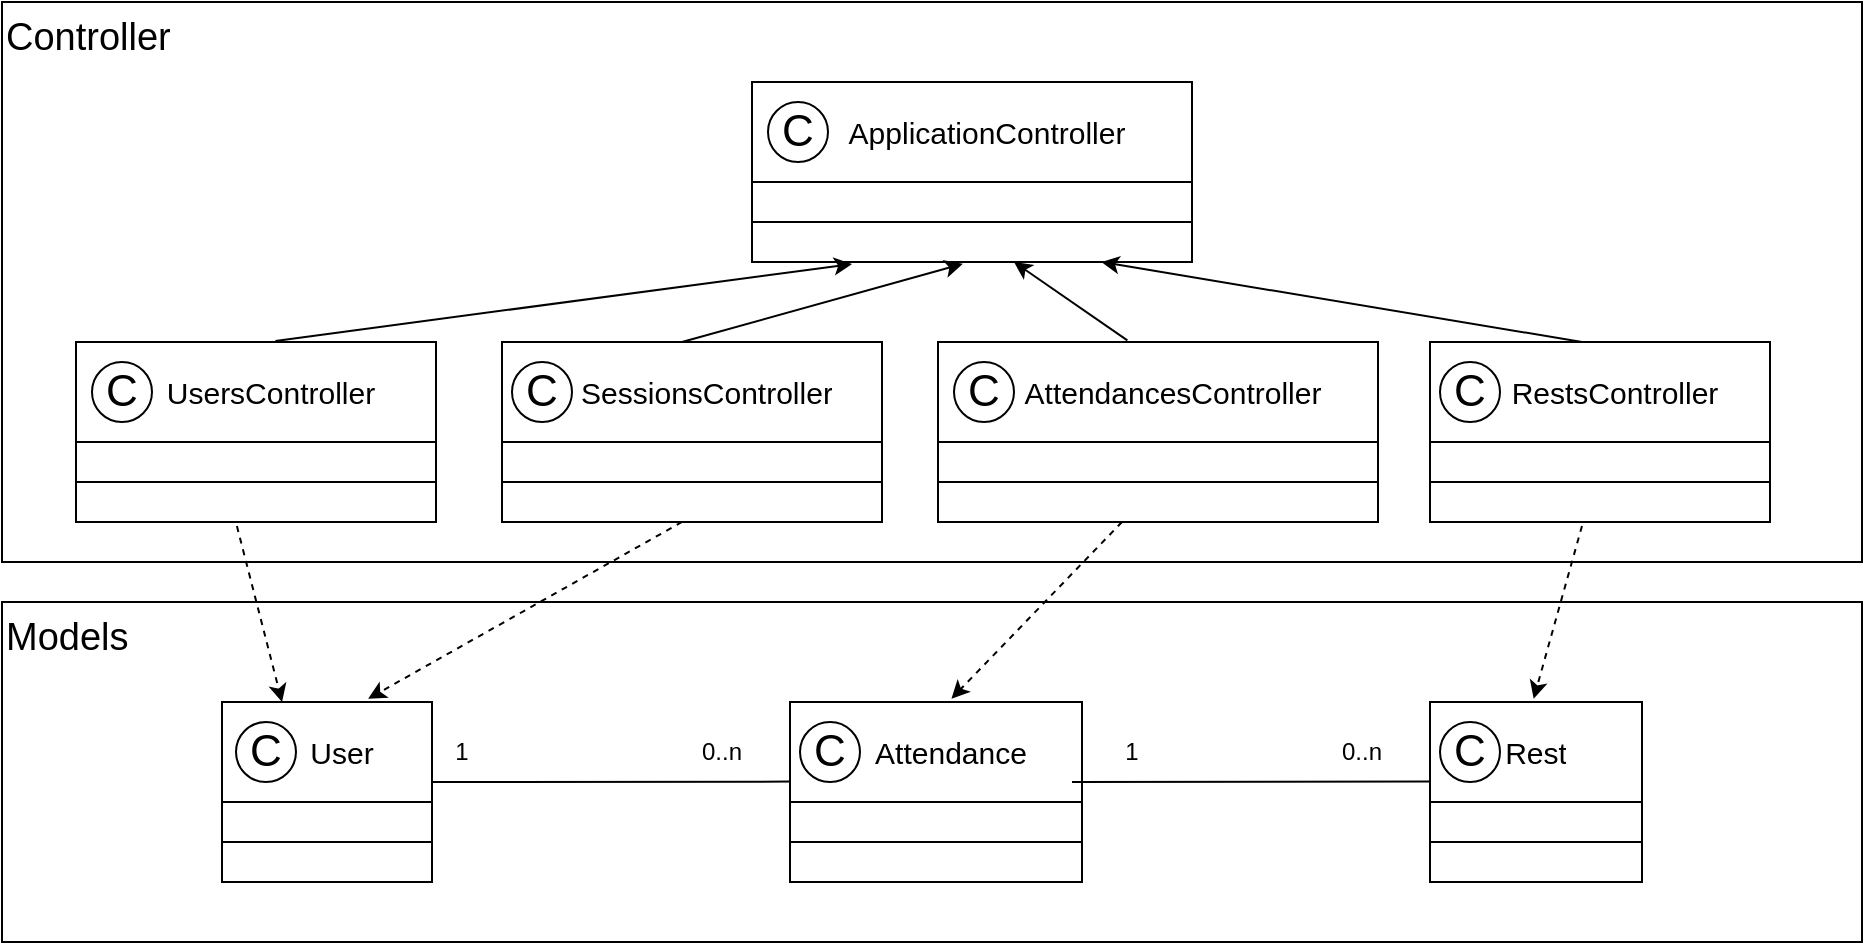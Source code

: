 <mxfile version="28.1.2">
  <diagram name="ページ1" id="R2JjqRzub-qG9FKg8T6q">
    <mxGraphModel dx="1357" dy="873" grid="1" gridSize="10" guides="1" tooltips="1" connect="1" arrows="1" fold="1" page="1" pageScale="1" pageWidth="827" pageHeight="1169" math="0" shadow="0">
      <root>
        <mxCell id="0" />
        <mxCell id="1" parent="0" />
        <mxCell id="P_p7sKXOOQL_kKfrtuSk-108" value="&lt;span style=&quot;font-size: 19px;&quot;&gt;Models&lt;/span&gt;" style="html=1;whiteSpace=wrap;align=left;verticalAlign=top;" vertex="1" parent="1">
          <mxGeometry x="20" y="330" width="930" height="170" as="geometry" />
        </mxCell>
        <mxCell id="P_p7sKXOOQL_kKfrtuSk-89" value="&lt;font style=&quot;font-size: 19px;&quot;&gt;Controller&lt;/font&gt;" style="html=1;whiteSpace=wrap;align=left;verticalAlign=top;" vertex="1" parent="1">
          <mxGeometry x="20" y="30" width="930" height="280" as="geometry" />
        </mxCell>
        <mxCell id="P_p7sKXOOQL_kKfrtuSk-25" value="" style="shape=table;startSize=0;container=1;collapsible=0;childLayout=tableLayout;" vertex="1" parent="1">
          <mxGeometry x="488" y="200" width="220" height="90.0" as="geometry" />
        </mxCell>
        <mxCell id="P_p7sKXOOQL_kKfrtuSk-26" value="" style="shape=tableRow;horizontal=0;startSize=0;swimlaneHead=0;swimlaneBody=0;strokeColor=inherit;top=0;left=0;bottom=0;right=0;collapsible=0;dropTarget=0;fillColor=none;points=[[0,0.5],[1,0.5]];portConstraint=eastwest;" vertex="1" parent="P_p7sKXOOQL_kKfrtuSk-25">
          <mxGeometry width="220" height="50" as="geometry" />
        </mxCell>
        <mxCell id="P_p7sKXOOQL_kKfrtuSk-27" value="&lt;span style=&quot;font-size: 15px; text-align: left;&quot;&gt;　AttendancesController&lt;/span&gt;" style="shape=partialRectangle;html=1;whiteSpace=wrap;connectable=0;strokeColor=inherit;overflow=hidden;fillColor=none;top=0;left=0;bottom=0;right=0;pointerEvents=1;" vertex="1" parent="P_p7sKXOOQL_kKfrtuSk-26">
          <mxGeometry width="220" height="50" as="geometry">
            <mxRectangle width="220" height="50" as="alternateBounds" />
          </mxGeometry>
        </mxCell>
        <mxCell id="P_p7sKXOOQL_kKfrtuSk-28" value="" style="shape=tableRow;horizontal=0;startSize=0;swimlaneHead=0;swimlaneBody=0;strokeColor=inherit;top=0;left=0;bottom=0;right=0;collapsible=0;dropTarget=0;fillColor=none;points=[[0,0.5],[1,0.5]];portConstraint=eastwest;fontSize=6;" vertex="1" parent="P_p7sKXOOQL_kKfrtuSk-25">
          <mxGeometry y="50" width="220" height="20" as="geometry" />
        </mxCell>
        <mxCell id="P_p7sKXOOQL_kKfrtuSk-29" value="" style="shape=partialRectangle;html=1;whiteSpace=wrap;connectable=0;strokeColor=inherit;overflow=hidden;fillColor=none;top=0;left=0;bottom=0;right=0;pointerEvents=1;" vertex="1" parent="P_p7sKXOOQL_kKfrtuSk-28">
          <mxGeometry width="220" height="20" as="geometry">
            <mxRectangle width="220" height="20" as="alternateBounds" />
          </mxGeometry>
        </mxCell>
        <mxCell id="P_p7sKXOOQL_kKfrtuSk-30" value="" style="shape=tableRow;horizontal=0;startSize=0;swimlaneHead=0;swimlaneBody=0;strokeColor=inherit;top=0;left=0;bottom=0;right=0;collapsible=0;dropTarget=0;fillColor=none;points=[[0,0.5],[1,0.5]];portConstraint=eastwest;" vertex="1" parent="P_p7sKXOOQL_kKfrtuSk-25">
          <mxGeometry y="70" width="220" height="20" as="geometry" />
        </mxCell>
        <mxCell id="P_p7sKXOOQL_kKfrtuSk-31" value="" style="shape=partialRectangle;html=1;whiteSpace=wrap;connectable=0;strokeColor=inherit;overflow=hidden;fillColor=none;top=0;left=0;bottom=0;right=0;pointerEvents=1;fontSize=6;spacing=2;" vertex="1" parent="P_p7sKXOOQL_kKfrtuSk-30">
          <mxGeometry width="220" height="20" as="geometry">
            <mxRectangle width="220" height="20" as="alternateBounds" />
          </mxGeometry>
        </mxCell>
        <mxCell id="P_p7sKXOOQL_kKfrtuSk-32" value="&lt;font style=&quot;font-size: 22px;&quot;&gt;C&lt;/font&gt;" style="ellipse;whiteSpace=wrap;html=1;aspect=fixed;" vertex="1" parent="1">
          <mxGeometry x="496" y="210" width="30" height="30" as="geometry" />
        </mxCell>
        <mxCell id="P_p7sKXOOQL_kKfrtuSk-33" value="" style="group" vertex="1" connectable="0" parent="1">
          <mxGeometry x="395" y="70" width="220" height="90.0" as="geometry" />
        </mxCell>
        <mxCell id="P_p7sKXOOQL_kKfrtuSk-16" value="" style="shape=table;startSize=0;container=1;collapsible=0;childLayout=tableLayout;" vertex="1" parent="P_p7sKXOOQL_kKfrtuSk-33">
          <mxGeometry width="220" height="90.0" as="geometry" />
        </mxCell>
        <mxCell id="P_p7sKXOOQL_kKfrtuSk-17" value="" style="shape=tableRow;horizontal=0;startSize=0;swimlaneHead=0;swimlaneBody=0;strokeColor=inherit;top=0;left=0;bottom=0;right=0;collapsible=0;dropTarget=0;fillColor=none;points=[[0,0.5],[1,0.5]];portConstraint=eastwest;" vertex="1" parent="P_p7sKXOOQL_kKfrtuSk-16">
          <mxGeometry width="220" height="50" as="geometry" />
        </mxCell>
        <mxCell id="P_p7sKXOOQL_kKfrtuSk-18" value="&lt;span style=&quot;font-size: 15px; text-align: left;&quot;&gt;　ApplicationController&lt;/span&gt;" style="shape=partialRectangle;html=1;whiteSpace=wrap;connectable=0;strokeColor=inherit;overflow=hidden;fillColor=none;top=0;left=0;bottom=0;right=0;pointerEvents=1;" vertex="1" parent="P_p7sKXOOQL_kKfrtuSk-17">
          <mxGeometry width="220" height="50" as="geometry">
            <mxRectangle width="220" height="50" as="alternateBounds" />
          </mxGeometry>
        </mxCell>
        <mxCell id="P_p7sKXOOQL_kKfrtuSk-19" value="" style="shape=tableRow;horizontal=0;startSize=0;swimlaneHead=0;swimlaneBody=0;strokeColor=inherit;top=0;left=0;bottom=0;right=0;collapsible=0;dropTarget=0;fillColor=none;points=[[0,0.5],[1,0.5]];portConstraint=eastwest;fontSize=6;" vertex="1" parent="P_p7sKXOOQL_kKfrtuSk-16">
          <mxGeometry y="50" width="220" height="20" as="geometry" />
        </mxCell>
        <mxCell id="P_p7sKXOOQL_kKfrtuSk-20" value="" style="shape=partialRectangle;html=1;whiteSpace=wrap;connectable=0;strokeColor=inherit;overflow=hidden;fillColor=none;top=0;left=0;bottom=0;right=0;pointerEvents=1;" vertex="1" parent="P_p7sKXOOQL_kKfrtuSk-19">
          <mxGeometry width="220" height="20" as="geometry">
            <mxRectangle width="220" height="20" as="alternateBounds" />
          </mxGeometry>
        </mxCell>
        <mxCell id="P_p7sKXOOQL_kKfrtuSk-21" value="" style="shape=tableRow;horizontal=0;startSize=0;swimlaneHead=0;swimlaneBody=0;strokeColor=inherit;top=0;left=0;bottom=0;right=0;collapsible=0;dropTarget=0;fillColor=none;points=[[0,0.5],[1,0.5]];portConstraint=eastwest;" vertex="1" parent="P_p7sKXOOQL_kKfrtuSk-16">
          <mxGeometry y="70" width="220" height="20" as="geometry" />
        </mxCell>
        <mxCell id="P_p7sKXOOQL_kKfrtuSk-22" value="" style="shape=partialRectangle;html=1;whiteSpace=wrap;connectable=0;strokeColor=inherit;overflow=hidden;fillColor=none;top=0;left=0;bottom=0;right=0;pointerEvents=1;fontSize=6;spacing=2;" vertex="1" parent="P_p7sKXOOQL_kKfrtuSk-21">
          <mxGeometry width="220" height="20" as="geometry">
            <mxRectangle width="220" height="20" as="alternateBounds" />
          </mxGeometry>
        </mxCell>
        <mxCell id="P_p7sKXOOQL_kKfrtuSk-2" value="&lt;font style=&quot;font-size: 22px;&quot;&gt;C&lt;/font&gt;" style="ellipse;whiteSpace=wrap;html=1;aspect=fixed;" vertex="1" parent="P_p7sKXOOQL_kKfrtuSk-33">
          <mxGeometry x="8" y="10" width="30" height="30" as="geometry" />
        </mxCell>
        <mxCell id="P_p7sKXOOQL_kKfrtuSk-34" value="" style="shape=table;startSize=0;container=1;collapsible=0;childLayout=tableLayout;" vertex="1" parent="1">
          <mxGeometry x="270" y="200" width="190" height="90" as="geometry" />
        </mxCell>
        <mxCell id="P_p7sKXOOQL_kKfrtuSk-35" value="" style="shape=tableRow;horizontal=0;startSize=0;swimlaneHead=0;swimlaneBody=0;strokeColor=inherit;top=0;left=0;bottom=0;right=0;collapsible=0;dropTarget=0;fillColor=none;points=[[0,0.5],[1,0.5]];portConstraint=eastwest;" vertex="1" parent="P_p7sKXOOQL_kKfrtuSk-34">
          <mxGeometry width="190" height="50" as="geometry" />
        </mxCell>
        <mxCell id="P_p7sKXOOQL_kKfrtuSk-36" value="&lt;span style=&quot;font-size: 15px; text-align: left;&quot;&gt;　SessionsController&lt;/span&gt;" style="shape=partialRectangle;html=1;whiteSpace=wrap;connectable=0;strokeColor=inherit;overflow=hidden;fillColor=none;top=0;left=0;bottom=0;right=0;pointerEvents=1;" vertex="1" parent="P_p7sKXOOQL_kKfrtuSk-35">
          <mxGeometry width="190" height="50" as="geometry">
            <mxRectangle width="190" height="50" as="alternateBounds" />
          </mxGeometry>
        </mxCell>
        <mxCell id="P_p7sKXOOQL_kKfrtuSk-37" value="" style="shape=tableRow;horizontal=0;startSize=0;swimlaneHead=0;swimlaneBody=0;strokeColor=inherit;top=0;left=0;bottom=0;right=0;collapsible=0;dropTarget=0;fillColor=none;points=[[0,0.5],[1,0.5]];portConstraint=eastwest;fontSize=6;" vertex="1" parent="P_p7sKXOOQL_kKfrtuSk-34">
          <mxGeometry y="50" width="190" height="20" as="geometry" />
        </mxCell>
        <mxCell id="P_p7sKXOOQL_kKfrtuSk-38" value="" style="shape=partialRectangle;html=1;whiteSpace=wrap;connectable=0;strokeColor=inherit;overflow=hidden;fillColor=none;top=0;left=0;bottom=0;right=0;pointerEvents=1;" vertex="1" parent="P_p7sKXOOQL_kKfrtuSk-37">
          <mxGeometry width="190" height="20" as="geometry">
            <mxRectangle width="190" height="20" as="alternateBounds" />
          </mxGeometry>
        </mxCell>
        <mxCell id="P_p7sKXOOQL_kKfrtuSk-39" value="" style="shape=tableRow;horizontal=0;startSize=0;swimlaneHead=0;swimlaneBody=0;strokeColor=inherit;top=0;left=0;bottom=0;right=0;collapsible=0;dropTarget=0;fillColor=none;points=[[0,0.5],[1,0.5]];portConstraint=eastwest;" vertex="1" parent="P_p7sKXOOQL_kKfrtuSk-34">
          <mxGeometry y="70" width="190" height="20" as="geometry" />
        </mxCell>
        <mxCell id="P_p7sKXOOQL_kKfrtuSk-40" value="" style="shape=partialRectangle;html=1;whiteSpace=wrap;connectable=0;strokeColor=inherit;overflow=hidden;fillColor=none;top=0;left=0;bottom=0;right=0;pointerEvents=1;fontSize=6;spacing=2;" vertex="1" parent="P_p7sKXOOQL_kKfrtuSk-39">
          <mxGeometry width="190" height="20" as="geometry">
            <mxRectangle width="190" height="20" as="alternateBounds" />
          </mxGeometry>
        </mxCell>
        <mxCell id="P_p7sKXOOQL_kKfrtuSk-41" value="&lt;font style=&quot;font-size: 22px;&quot;&gt;C&lt;/font&gt;" style="ellipse;whiteSpace=wrap;html=1;aspect=fixed;" vertex="1" parent="1">
          <mxGeometry x="275" y="210" width="30" height="30" as="geometry" />
        </mxCell>
        <mxCell id="P_p7sKXOOQL_kKfrtuSk-42" value="" style="shape=table;startSize=0;container=1;collapsible=0;childLayout=tableLayout;" vertex="1" parent="1">
          <mxGeometry x="57" y="200" width="180" height="90.0" as="geometry" />
        </mxCell>
        <mxCell id="P_p7sKXOOQL_kKfrtuSk-43" value="" style="shape=tableRow;horizontal=0;startSize=0;swimlaneHead=0;swimlaneBody=0;strokeColor=inherit;top=0;left=0;bottom=0;right=0;collapsible=0;dropTarget=0;fillColor=none;points=[[0,0.5],[1,0.5]];portConstraint=eastwest;" vertex="1" parent="P_p7sKXOOQL_kKfrtuSk-42">
          <mxGeometry width="180" height="50" as="geometry" />
        </mxCell>
        <mxCell id="P_p7sKXOOQL_kKfrtuSk-44" value="&lt;span style=&quot;font-size: 15px; text-align: left;&quot;&gt;　UsersController&lt;/span&gt;" style="shape=partialRectangle;html=1;whiteSpace=wrap;connectable=0;strokeColor=inherit;overflow=hidden;fillColor=none;top=0;left=0;bottom=0;right=0;pointerEvents=1;" vertex="1" parent="P_p7sKXOOQL_kKfrtuSk-43">
          <mxGeometry width="180" height="50" as="geometry">
            <mxRectangle width="180" height="50" as="alternateBounds" />
          </mxGeometry>
        </mxCell>
        <mxCell id="P_p7sKXOOQL_kKfrtuSk-45" value="" style="shape=tableRow;horizontal=0;startSize=0;swimlaneHead=0;swimlaneBody=0;strokeColor=inherit;top=0;left=0;bottom=0;right=0;collapsible=0;dropTarget=0;fillColor=none;points=[[0,0.5],[1,0.5]];portConstraint=eastwest;fontSize=6;" vertex="1" parent="P_p7sKXOOQL_kKfrtuSk-42">
          <mxGeometry y="50" width="180" height="20" as="geometry" />
        </mxCell>
        <mxCell id="P_p7sKXOOQL_kKfrtuSk-46" value="" style="shape=partialRectangle;html=1;whiteSpace=wrap;connectable=0;strokeColor=inherit;overflow=hidden;fillColor=none;top=0;left=0;bottom=0;right=0;pointerEvents=1;" vertex="1" parent="P_p7sKXOOQL_kKfrtuSk-45">
          <mxGeometry width="180" height="20" as="geometry">
            <mxRectangle width="180" height="20" as="alternateBounds" />
          </mxGeometry>
        </mxCell>
        <mxCell id="P_p7sKXOOQL_kKfrtuSk-47" value="" style="shape=tableRow;horizontal=0;startSize=0;swimlaneHead=0;swimlaneBody=0;strokeColor=inherit;top=0;left=0;bottom=0;right=0;collapsible=0;dropTarget=0;fillColor=none;points=[[0,0.5],[1,0.5]];portConstraint=eastwest;" vertex="1" parent="P_p7sKXOOQL_kKfrtuSk-42">
          <mxGeometry y="70" width="180" height="20" as="geometry" />
        </mxCell>
        <mxCell id="P_p7sKXOOQL_kKfrtuSk-48" value="" style="shape=partialRectangle;html=1;whiteSpace=wrap;connectable=0;strokeColor=inherit;overflow=hidden;fillColor=none;top=0;left=0;bottom=0;right=0;pointerEvents=1;fontSize=6;spacing=2;" vertex="1" parent="P_p7sKXOOQL_kKfrtuSk-47">
          <mxGeometry width="180" height="20" as="geometry">
            <mxRectangle width="180" height="20" as="alternateBounds" />
          </mxGeometry>
        </mxCell>
        <mxCell id="P_p7sKXOOQL_kKfrtuSk-49" value="&lt;font style=&quot;font-size: 22px;&quot;&gt;C&lt;/font&gt;" style="ellipse;whiteSpace=wrap;html=1;aspect=fixed;" vertex="1" parent="1">
          <mxGeometry x="65" y="210" width="30" height="30" as="geometry" />
        </mxCell>
        <mxCell id="P_p7sKXOOQL_kKfrtuSk-50" value="" style="shape=table;startSize=0;container=1;collapsible=0;childLayout=tableLayout;" vertex="1" parent="1">
          <mxGeometry x="734" y="200" width="170" height="90.0" as="geometry" />
        </mxCell>
        <mxCell id="P_p7sKXOOQL_kKfrtuSk-51" value="" style="shape=tableRow;horizontal=0;startSize=0;swimlaneHead=0;swimlaneBody=0;strokeColor=inherit;top=0;left=0;bottom=0;right=0;collapsible=0;dropTarget=0;fillColor=none;points=[[0,0.5],[1,0.5]];portConstraint=eastwest;" vertex="1" parent="P_p7sKXOOQL_kKfrtuSk-50">
          <mxGeometry width="170" height="50" as="geometry" />
        </mxCell>
        <mxCell id="P_p7sKXOOQL_kKfrtuSk-52" value="&lt;span style=&quot;font-size: 15px; text-align: left;&quot;&gt;　RestsController&lt;/span&gt;" style="shape=partialRectangle;html=1;whiteSpace=wrap;connectable=0;strokeColor=inherit;overflow=hidden;fillColor=none;top=0;left=0;bottom=0;right=0;pointerEvents=1;" vertex="1" parent="P_p7sKXOOQL_kKfrtuSk-51">
          <mxGeometry width="170" height="50" as="geometry">
            <mxRectangle width="170" height="50" as="alternateBounds" />
          </mxGeometry>
        </mxCell>
        <mxCell id="P_p7sKXOOQL_kKfrtuSk-53" value="" style="shape=tableRow;horizontal=0;startSize=0;swimlaneHead=0;swimlaneBody=0;strokeColor=inherit;top=0;left=0;bottom=0;right=0;collapsible=0;dropTarget=0;fillColor=none;points=[[0,0.5],[1,0.5]];portConstraint=eastwest;fontSize=6;" vertex="1" parent="P_p7sKXOOQL_kKfrtuSk-50">
          <mxGeometry y="50" width="170" height="20" as="geometry" />
        </mxCell>
        <mxCell id="P_p7sKXOOQL_kKfrtuSk-54" value="" style="shape=partialRectangle;html=1;whiteSpace=wrap;connectable=0;strokeColor=inherit;overflow=hidden;fillColor=none;top=0;left=0;bottom=0;right=0;pointerEvents=1;" vertex="1" parent="P_p7sKXOOQL_kKfrtuSk-53">
          <mxGeometry width="170" height="20" as="geometry">
            <mxRectangle width="170" height="20" as="alternateBounds" />
          </mxGeometry>
        </mxCell>
        <mxCell id="P_p7sKXOOQL_kKfrtuSk-55" value="" style="shape=tableRow;horizontal=0;startSize=0;swimlaneHead=0;swimlaneBody=0;strokeColor=inherit;top=0;left=0;bottom=0;right=0;collapsible=0;dropTarget=0;fillColor=none;points=[[0,0.5],[1,0.5]];portConstraint=eastwest;" vertex="1" parent="P_p7sKXOOQL_kKfrtuSk-50">
          <mxGeometry y="70" width="170" height="20" as="geometry" />
        </mxCell>
        <mxCell id="P_p7sKXOOQL_kKfrtuSk-56" value="" style="shape=partialRectangle;html=1;whiteSpace=wrap;connectable=0;strokeColor=inherit;overflow=hidden;fillColor=none;top=0;left=0;bottom=0;right=0;pointerEvents=1;fontSize=6;spacing=2;" vertex="1" parent="P_p7sKXOOQL_kKfrtuSk-55">
          <mxGeometry width="170" height="20" as="geometry">
            <mxRectangle width="170" height="20" as="alternateBounds" />
          </mxGeometry>
        </mxCell>
        <mxCell id="P_p7sKXOOQL_kKfrtuSk-57" value="&lt;font style=&quot;font-size: 22px;&quot;&gt;C&lt;/font&gt;" style="ellipse;whiteSpace=wrap;html=1;aspect=fixed;" vertex="1" parent="1">
          <mxGeometry x="739" y="210" width="30" height="30" as="geometry" />
        </mxCell>
        <mxCell id="P_p7sKXOOQL_kKfrtuSk-61" value="" style="endArrow=classic;html=1;rounded=0;entryX=0.479;entryY=1.046;entryDx=0;entryDy=0;entryPerimeter=0;" edge="1" parent="1" target="P_p7sKXOOQL_kKfrtuSk-21">
          <mxGeometry width="50" height="50" relative="1" as="geometry">
            <mxPoint x="360" y="200" as="sourcePoint" />
            <mxPoint x="410" y="150" as="targetPoint" />
          </mxGeometry>
        </mxCell>
        <mxCell id="P_p7sKXOOQL_kKfrtuSk-62" value="" style="endArrow=classic;html=1;rounded=0;entryX=0.479;entryY=1.046;entryDx=0;entryDy=0;entryPerimeter=0;exitX=0.554;exitY=-0.011;exitDx=0;exitDy=0;exitPerimeter=0;" edge="1" parent="1" source="P_p7sKXOOQL_kKfrtuSk-43">
          <mxGeometry width="50" height="50" relative="1" as="geometry">
            <mxPoint x="305" y="200" as="sourcePoint" />
            <mxPoint x="445" y="161" as="targetPoint" />
          </mxGeometry>
        </mxCell>
        <mxCell id="P_p7sKXOOQL_kKfrtuSk-63" value="" style="endArrow=classic;html=1;rounded=0;entryX=0.479;entryY=1.046;entryDx=0;entryDy=0;entryPerimeter=0;exitX=0.494;exitY=0.004;exitDx=0;exitDy=0;exitPerimeter=0;" edge="1" parent="1">
          <mxGeometry width="50" height="50" relative="1" as="geometry">
            <mxPoint x="582.68" y="199.2" as="sourcePoint" />
            <mxPoint x="526" y="160" as="targetPoint" />
          </mxGeometry>
        </mxCell>
        <mxCell id="P_p7sKXOOQL_kKfrtuSk-64" value="" style="endArrow=classic;html=1;rounded=0;entryX=0.479;entryY=1.046;entryDx=0;entryDy=0;entryPerimeter=0;exitX=0.447;exitY=0;exitDx=0;exitDy=0;exitPerimeter=0;" edge="1" parent="1" source="P_p7sKXOOQL_kKfrtuSk-51">
          <mxGeometry width="50" height="50" relative="1" as="geometry">
            <mxPoint x="626.34" y="199.2" as="sourcePoint" />
            <mxPoint x="569.66" y="160" as="targetPoint" />
          </mxGeometry>
        </mxCell>
        <mxCell id="P_p7sKXOOQL_kKfrtuSk-65" value="" style="shape=table;startSize=0;container=1;collapsible=0;childLayout=tableLayout;" vertex="1" parent="1">
          <mxGeometry x="130" y="380" width="105.0" height="90" as="geometry" />
        </mxCell>
        <mxCell id="P_p7sKXOOQL_kKfrtuSk-66" value="" style="shape=tableRow;horizontal=0;startSize=0;swimlaneHead=0;swimlaneBody=0;strokeColor=inherit;top=0;left=0;bottom=0;right=0;collapsible=0;dropTarget=0;fillColor=none;points=[[0,0.5],[1,0.5]];portConstraint=eastwest;" vertex="1" parent="P_p7sKXOOQL_kKfrtuSk-65">
          <mxGeometry width="105.0" height="50" as="geometry" />
        </mxCell>
        <mxCell id="P_p7sKXOOQL_kKfrtuSk-67" value="&lt;span style=&quot;font-size: 15px; text-align: left;&quot;&gt;　User&lt;/span&gt;" style="shape=partialRectangle;html=1;whiteSpace=wrap;connectable=0;strokeColor=inherit;overflow=hidden;fillColor=none;top=0;left=0;bottom=0;right=0;pointerEvents=1;" vertex="1" parent="P_p7sKXOOQL_kKfrtuSk-66">
          <mxGeometry width="105" height="50" as="geometry">
            <mxRectangle width="105" height="50" as="alternateBounds" />
          </mxGeometry>
        </mxCell>
        <mxCell id="P_p7sKXOOQL_kKfrtuSk-68" value="" style="shape=tableRow;horizontal=0;startSize=0;swimlaneHead=0;swimlaneBody=0;strokeColor=inherit;top=0;left=0;bottom=0;right=0;collapsible=0;dropTarget=0;fillColor=none;points=[[0,0.5],[1,0.5]];portConstraint=eastwest;fontSize=6;" vertex="1" parent="P_p7sKXOOQL_kKfrtuSk-65">
          <mxGeometry y="50" width="105.0" height="20" as="geometry" />
        </mxCell>
        <mxCell id="P_p7sKXOOQL_kKfrtuSk-69" value="" style="shape=partialRectangle;html=1;whiteSpace=wrap;connectable=0;strokeColor=inherit;overflow=hidden;fillColor=none;top=0;left=0;bottom=0;right=0;pointerEvents=1;" vertex="1" parent="P_p7sKXOOQL_kKfrtuSk-68">
          <mxGeometry width="105" height="20" as="geometry">
            <mxRectangle width="105" height="20" as="alternateBounds" />
          </mxGeometry>
        </mxCell>
        <mxCell id="P_p7sKXOOQL_kKfrtuSk-70" value="" style="shape=tableRow;horizontal=0;startSize=0;swimlaneHead=0;swimlaneBody=0;strokeColor=inherit;top=0;left=0;bottom=0;right=0;collapsible=0;dropTarget=0;fillColor=none;points=[[0,0.5],[1,0.5]];portConstraint=eastwest;" vertex="1" parent="P_p7sKXOOQL_kKfrtuSk-65">
          <mxGeometry y="70" width="105.0" height="20" as="geometry" />
        </mxCell>
        <mxCell id="P_p7sKXOOQL_kKfrtuSk-71" value="" style="shape=partialRectangle;html=1;whiteSpace=wrap;connectable=0;strokeColor=inherit;overflow=hidden;fillColor=none;top=0;left=0;bottom=0;right=0;pointerEvents=1;fontSize=6;spacing=2;" vertex="1" parent="P_p7sKXOOQL_kKfrtuSk-70">
          <mxGeometry width="105" height="20" as="geometry">
            <mxRectangle width="105" height="20" as="alternateBounds" />
          </mxGeometry>
        </mxCell>
        <mxCell id="P_p7sKXOOQL_kKfrtuSk-72" value="&lt;font style=&quot;font-size: 22px;&quot;&gt;C&lt;/font&gt;" style="ellipse;whiteSpace=wrap;html=1;aspect=fixed;" vertex="1" parent="1">
          <mxGeometry x="137" y="390" width="30" height="30" as="geometry" />
        </mxCell>
        <mxCell id="P_p7sKXOOQL_kKfrtuSk-73" value="" style="shape=table;startSize=0;container=1;collapsible=0;childLayout=tableLayout;" vertex="1" parent="1">
          <mxGeometry x="414" y="380" width="146.0" height="90" as="geometry" />
        </mxCell>
        <mxCell id="P_p7sKXOOQL_kKfrtuSk-74" value="" style="shape=tableRow;horizontal=0;startSize=0;swimlaneHead=0;swimlaneBody=0;strokeColor=inherit;top=0;left=0;bottom=0;right=0;collapsible=0;dropTarget=0;fillColor=none;points=[[0,0.5],[1,0.5]];portConstraint=eastwest;" vertex="1" parent="P_p7sKXOOQL_kKfrtuSk-73">
          <mxGeometry width="146.0" height="50" as="geometry" />
        </mxCell>
        <mxCell id="P_p7sKXOOQL_kKfrtuSk-75" value="&lt;span style=&quot;font-size: 15px; text-align: left;&quot;&gt;　Attendance&lt;/span&gt;" style="shape=partialRectangle;html=1;whiteSpace=wrap;connectable=0;strokeColor=inherit;overflow=hidden;fillColor=none;top=0;left=0;bottom=0;right=0;pointerEvents=1;" vertex="1" parent="P_p7sKXOOQL_kKfrtuSk-74">
          <mxGeometry width="146" height="50" as="geometry">
            <mxRectangle width="146" height="50" as="alternateBounds" />
          </mxGeometry>
        </mxCell>
        <mxCell id="P_p7sKXOOQL_kKfrtuSk-76" value="" style="shape=tableRow;horizontal=0;startSize=0;swimlaneHead=0;swimlaneBody=0;strokeColor=inherit;top=0;left=0;bottom=0;right=0;collapsible=0;dropTarget=0;fillColor=none;points=[[0,0.5],[1,0.5]];portConstraint=eastwest;fontSize=6;" vertex="1" parent="P_p7sKXOOQL_kKfrtuSk-73">
          <mxGeometry y="50" width="146.0" height="20" as="geometry" />
        </mxCell>
        <mxCell id="P_p7sKXOOQL_kKfrtuSk-77" value="" style="shape=partialRectangle;html=1;whiteSpace=wrap;connectable=0;strokeColor=inherit;overflow=hidden;fillColor=none;top=0;left=0;bottom=0;right=0;pointerEvents=1;" vertex="1" parent="P_p7sKXOOQL_kKfrtuSk-76">
          <mxGeometry width="146" height="20" as="geometry">
            <mxRectangle width="146" height="20" as="alternateBounds" />
          </mxGeometry>
        </mxCell>
        <mxCell id="P_p7sKXOOQL_kKfrtuSk-78" value="" style="shape=tableRow;horizontal=0;startSize=0;swimlaneHead=0;swimlaneBody=0;strokeColor=inherit;top=0;left=0;bottom=0;right=0;collapsible=0;dropTarget=0;fillColor=none;points=[[0,0.5],[1,0.5]];portConstraint=eastwest;" vertex="1" parent="P_p7sKXOOQL_kKfrtuSk-73">
          <mxGeometry y="70" width="146.0" height="20" as="geometry" />
        </mxCell>
        <mxCell id="P_p7sKXOOQL_kKfrtuSk-79" value="" style="shape=partialRectangle;html=1;whiteSpace=wrap;connectable=0;strokeColor=inherit;overflow=hidden;fillColor=none;top=0;left=0;bottom=0;right=0;pointerEvents=1;fontSize=6;spacing=2;" vertex="1" parent="P_p7sKXOOQL_kKfrtuSk-78">
          <mxGeometry width="146" height="20" as="geometry">
            <mxRectangle width="146" height="20" as="alternateBounds" />
          </mxGeometry>
        </mxCell>
        <mxCell id="P_p7sKXOOQL_kKfrtuSk-80" value="&lt;font style=&quot;font-size: 22px;&quot;&gt;C&lt;/font&gt;" style="ellipse;whiteSpace=wrap;html=1;aspect=fixed;" vertex="1" parent="1">
          <mxGeometry x="419" y="390" width="30" height="30" as="geometry" />
        </mxCell>
        <mxCell id="P_p7sKXOOQL_kKfrtuSk-81" value="" style="endArrow=classic;html=1;rounded=0;dashed=1;exitX=0.447;exitY=1.102;exitDx=0;exitDy=0;exitPerimeter=0;entryX=0.286;entryY=0;entryDx=0;entryDy=0;entryPerimeter=0;" edge="1" parent="1" source="P_p7sKXOOQL_kKfrtuSk-47" target="P_p7sKXOOQL_kKfrtuSk-66">
          <mxGeometry width="50" height="50" relative="1" as="geometry">
            <mxPoint x="140" y="400" as="sourcePoint" />
            <mxPoint x="190" y="350" as="targetPoint" />
          </mxGeometry>
        </mxCell>
        <mxCell id="P_p7sKXOOQL_kKfrtuSk-82" value="" style="endArrow=classic;html=1;rounded=0;dashed=1;exitX=0.447;exitY=1.102;exitDx=0;exitDy=0;exitPerimeter=0;entryX=0.696;entryY=-0.033;entryDx=0;entryDy=0;entryPerimeter=0;" edge="1" parent="1" target="P_p7sKXOOQL_kKfrtuSk-66">
          <mxGeometry width="50" height="50" relative="1" as="geometry">
            <mxPoint x="360" y="290" as="sourcePoint" />
            <mxPoint x="453" y="348" as="targetPoint" />
          </mxGeometry>
        </mxCell>
        <mxCell id="P_p7sKXOOQL_kKfrtuSk-83" value="" style="endArrow=classic;html=1;rounded=0;dashed=1;exitX=0.447;exitY=1.102;exitDx=0;exitDy=0;exitPerimeter=0;entryX=0.553;entryY=-0.033;entryDx=0;entryDy=0;entryPerimeter=0;" edge="1" parent="1" target="P_p7sKXOOQL_kKfrtuSk-74">
          <mxGeometry width="50" height="50" relative="1" as="geometry">
            <mxPoint x="580" y="290" as="sourcePoint" />
            <mxPoint x="673" y="348" as="targetPoint" />
          </mxGeometry>
        </mxCell>
        <mxCell id="P_p7sKXOOQL_kKfrtuSk-84" value="" style="endArrow=classic;html=1;rounded=0;dashed=1;exitX=0.447;exitY=1.102;exitDx=0;exitDy=0;exitPerimeter=0;entryX=0.489;entryY=-0.033;entryDx=0;entryDy=0;entryPerimeter=0;" edge="1" parent="1" target="P_p7sKXOOQL_kKfrtuSk-98">
          <mxGeometry width="50" height="50" relative="1" as="geometry">
            <mxPoint x="810" y="292" as="sourcePoint" />
            <mxPoint x="921" y="350" as="targetPoint" />
          </mxGeometry>
        </mxCell>
        <mxCell id="P_p7sKXOOQL_kKfrtuSk-85" value="" style="endArrow=none;html=1;rounded=0;exitX=1;exitY=0.5;exitDx=0;exitDy=0;entryX=0.001;entryY=0.796;entryDx=0;entryDy=0;entryPerimeter=0;" edge="1" parent="1" target="P_p7sKXOOQL_kKfrtuSk-74">
          <mxGeometry width="50" height="50" relative="1" as="geometry">
            <mxPoint x="235.0" y="420" as="sourcePoint" />
            <mxPoint x="592" y="420" as="targetPoint" />
          </mxGeometry>
        </mxCell>
        <mxCell id="P_p7sKXOOQL_kKfrtuSk-86" value="1" style="text;html=1;align=center;verticalAlign=middle;whiteSpace=wrap;rounded=0;" vertex="1" parent="1">
          <mxGeometry x="220" y="390" width="60" height="30" as="geometry" />
        </mxCell>
        <mxCell id="P_p7sKXOOQL_kKfrtuSk-87" value="0..n" style="text;html=1;align=center;verticalAlign=middle;whiteSpace=wrap;rounded=0;" vertex="1" parent="1">
          <mxGeometry x="350" y="390" width="60" height="30" as="geometry" />
        </mxCell>
        <mxCell id="P_p7sKXOOQL_kKfrtuSk-97" value="" style="shape=table;startSize=0;container=1;collapsible=0;childLayout=tableLayout;" vertex="1" parent="1">
          <mxGeometry x="734.0" y="380" width="106.0" height="90" as="geometry" />
        </mxCell>
        <mxCell id="P_p7sKXOOQL_kKfrtuSk-98" value="" style="shape=tableRow;horizontal=0;startSize=0;swimlaneHead=0;swimlaneBody=0;strokeColor=inherit;top=0;left=0;bottom=0;right=0;collapsible=0;dropTarget=0;fillColor=none;points=[[0,0.5],[1,0.5]];portConstraint=eastwest;" vertex="1" parent="P_p7sKXOOQL_kKfrtuSk-97">
          <mxGeometry width="106.0" height="50" as="geometry" />
        </mxCell>
        <mxCell id="P_p7sKXOOQL_kKfrtuSk-99" value="&lt;div style=&quot;text-align: left;&quot;&gt;&lt;span style=&quot;background-color: transparent; color: light-dark(rgb(0, 0, 0), rgb(255, 255, 255)); font-size: 15px;&quot;&gt;Rest&lt;/span&gt;&lt;/div&gt;" style="shape=partialRectangle;html=1;whiteSpace=wrap;connectable=0;strokeColor=inherit;overflow=hidden;fillColor=none;top=0;left=0;bottom=0;right=0;pointerEvents=1;" vertex="1" parent="P_p7sKXOOQL_kKfrtuSk-98">
          <mxGeometry width="106" height="50" as="geometry">
            <mxRectangle width="106" height="50" as="alternateBounds" />
          </mxGeometry>
        </mxCell>
        <mxCell id="P_p7sKXOOQL_kKfrtuSk-100" value="" style="shape=tableRow;horizontal=0;startSize=0;swimlaneHead=0;swimlaneBody=0;strokeColor=inherit;top=0;left=0;bottom=0;right=0;collapsible=0;dropTarget=0;fillColor=none;points=[[0,0.5],[1,0.5]];portConstraint=eastwest;fontSize=6;" vertex="1" parent="P_p7sKXOOQL_kKfrtuSk-97">
          <mxGeometry y="50" width="106.0" height="20" as="geometry" />
        </mxCell>
        <mxCell id="P_p7sKXOOQL_kKfrtuSk-101" value="" style="shape=partialRectangle;html=1;whiteSpace=wrap;connectable=0;strokeColor=inherit;overflow=hidden;fillColor=none;top=0;left=0;bottom=0;right=0;pointerEvents=1;" vertex="1" parent="P_p7sKXOOQL_kKfrtuSk-100">
          <mxGeometry width="106" height="20" as="geometry">
            <mxRectangle width="106" height="20" as="alternateBounds" />
          </mxGeometry>
        </mxCell>
        <mxCell id="P_p7sKXOOQL_kKfrtuSk-102" value="" style="shape=tableRow;horizontal=0;startSize=0;swimlaneHead=0;swimlaneBody=0;strokeColor=inherit;top=0;left=0;bottom=0;right=0;collapsible=0;dropTarget=0;fillColor=none;points=[[0,0.5],[1,0.5]];portConstraint=eastwest;" vertex="1" parent="P_p7sKXOOQL_kKfrtuSk-97">
          <mxGeometry y="70" width="106.0" height="20" as="geometry" />
        </mxCell>
        <mxCell id="P_p7sKXOOQL_kKfrtuSk-103" value="" style="shape=partialRectangle;html=1;whiteSpace=wrap;connectable=0;strokeColor=inherit;overflow=hidden;fillColor=none;top=0;left=0;bottom=0;right=0;pointerEvents=1;fontSize=6;spacing=2;" vertex="1" parent="P_p7sKXOOQL_kKfrtuSk-102">
          <mxGeometry width="106" height="20" as="geometry">
            <mxRectangle width="106" height="20" as="alternateBounds" />
          </mxGeometry>
        </mxCell>
        <mxCell id="P_p7sKXOOQL_kKfrtuSk-104" value="&lt;font style=&quot;font-size: 22px;&quot;&gt;C&lt;/font&gt;" style="ellipse;whiteSpace=wrap;html=1;aspect=fixed;" vertex="1" parent="1">
          <mxGeometry x="739.0" y="390" width="30" height="30" as="geometry" />
        </mxCell>
        <mxCell id="P_p7sKXOOQL_kKfrtuSk-105" value="" style="endArrow=none;html=1;rounded=0;exitX=1;exitY=0.5;exitDx=0;exitDy=0;entryX=0.001;entryY=0.796;entryDx=0;entryDy=0;entryPerimeter=0;" edge="1" parent="1" target="P_p7sKXOOQL_kKfrtuSk-98">
          <mxGeometry width="50" height="50" relative="1" as="geometry">
            <mxPoint x="555" y="420" as="sourcePoint" />
            <mxPoint x="912.0" y="420" as="targetPoint" />
          </mxGeometry>
        </mxCell>
        <mxCell id="P_p7sKXOOQL_kKfrtuSk-106" value="0..n" style="text;html=1;align=center;verticalAlign=middle;whiteSpace=wrap;rounded=0;" vertex="1" parent="1">
          <mxGeometry x="670.0" y="390" width="60" height="30" as="geometry" />
        </mxCell>
        <mxCell id="P_p7sKXOOQL_kKfrtuSk-107" value="1" style="text;html=1;align=center;verticalAlign=middle;whiteSpace=wrap;rounded=0;" vertex="1" parent="1">
          <mxGeometry x="555" y="390" width="60" height="30" as="geometry" />
        </mxCell>
      </root>
    </mxGraphModel>
  </diagram>
</mxfile>
